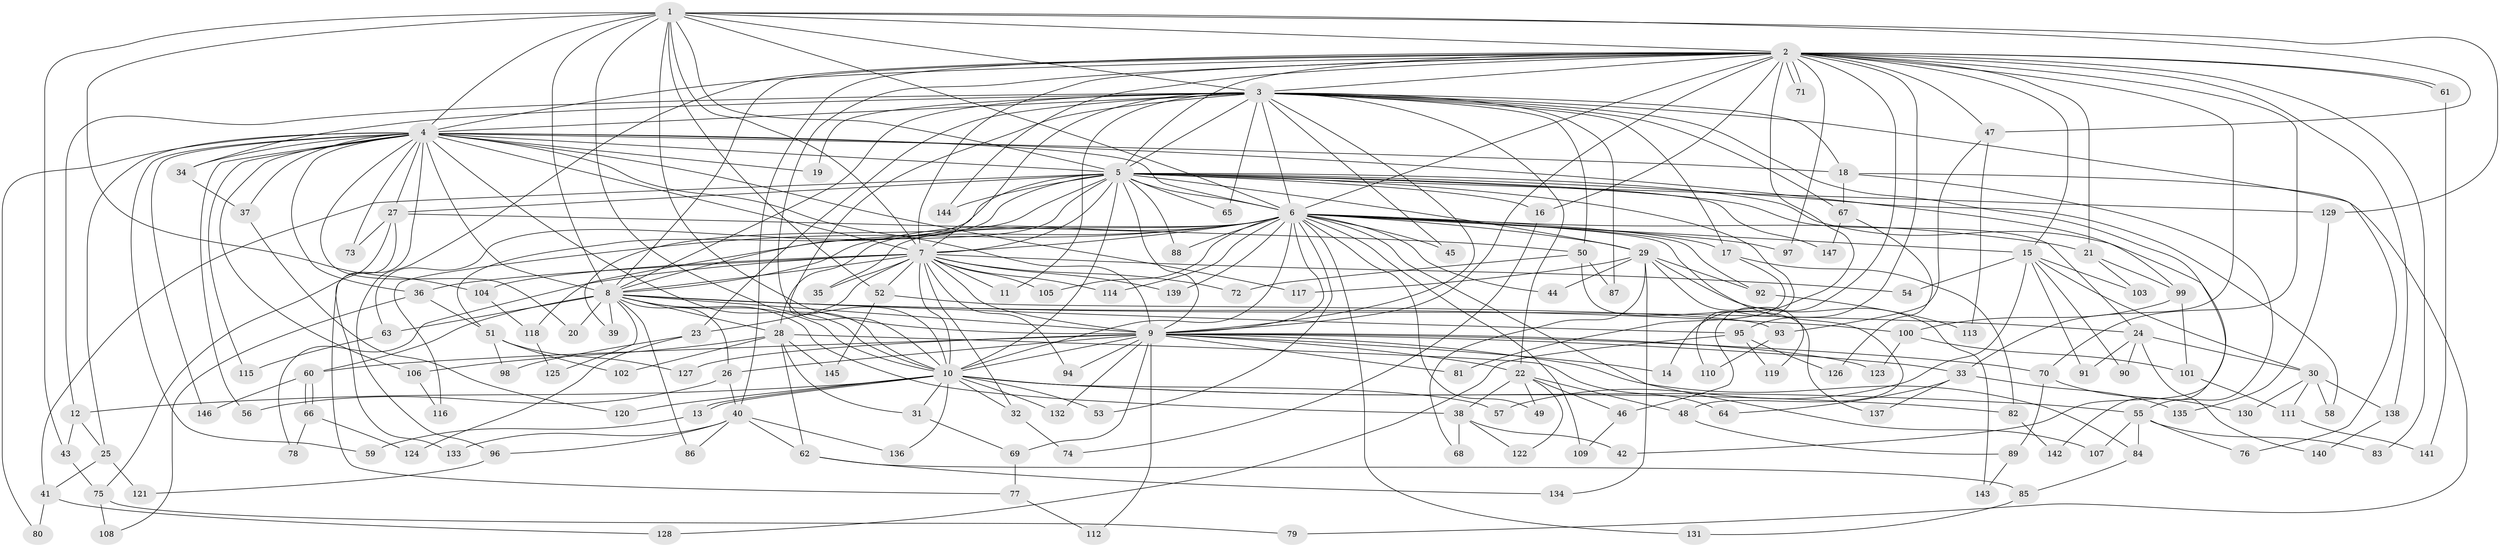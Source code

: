 // Generated by graph-tools (version 1.1) at 2025/43/03/09/25 04:43:58]
// undirected, 147 vertices, 319 edges
graph export_dot {
graph [start="1"]
  node [color=gray90,style=filled];
  1;
  2;
  3;
  4;
  5;
  6;
  7;
  8;
  9;
  10;
  11;
  12;
  13;
  14;
  15;
  16;
  17;
  18;
  19;
  20;
  21;
  22;
  23;
  24;
  25;
  26;
  27;
  28;
  29;
  30;
  31;
  32;
  33;
  34;
  35;
  36;
  37;
  38;
  39;
  40;
  41;
  42;
  43;
  44;
  45;
  46;
  47;
  48;
  49;
  50;
  51;
  52;
  53;
  54;
  55;
  56;
  57;
  58;
  59;
  60;
  61;
  62;
  63;
  64;
  65;
  66;
  67;
  68;
  69;
  70;
  71;
  72;
  73;
  74;
  75;
  76;
  77;
  78;
  79;
  80;
  81;
  82;
  83;
  84;
  85;
  86;
  87;
  88;
  89;
  90;
  91;
  92;
  93;
  94;
  95;
  96;
  97;
  98;
  99;
  100;
  101;
  102;
  103;
  104;
  105;
  106;
  107;
  108;
  109;
  110;
  111;
  112;
  113;
  114;
  115;
  116;
  117;
  118;
  119;
  120;
  121;
  122;
  123;
  124;
  125;
  126;
  127;
  128;
  129;
  130;
  131;
  132;
  133;
  134;
  135;
  136;
  137;
  138;
  139;
  140;
  141;
  142;
  143;
  144;
  145;
  146;
  147;
  1 -- 2;
  1 -- 3;
  1 -- 4;
  1 -- 5;
  1 -- 6;
  1 -- 7;
  1 -- 8;
  1 -- 9;
  1 -- 10;
  1 -- 43;
  1 -- 47;
  1 -- 52;
  1 -- 104;
  1 -- 129;
  2 -- 3;
  2 -- 4;
  2 -- 5;
  2 -- 6;
  2 -- 7;
  2 -- 8;
  2 -- 9;
  2 -- 10;
  2 -- 14;
  2 -- 15;
  2 -- 16;
  2 -- 21;
  2 -- 33;
  2 -- 40;
  2 -- 46;
  2 -- 47;
  2 -- 61;
  2 -- 61;
  2 -- 70;
  2 -- 71;
  2 -- 71;
  2 -- 83;
  2 -- 95;
  2 -- 96;
  2 -- 97;
  2 -- 138;
  2 -- 144;
  3 -- 4;
  3 -- 5;
  3 -- 6;
  3 -- 7;
  3 -- 8;
  3 -- 9;
  3 -- 10;
  3 -- 11;
  3 -- 12;
  3 -- 17;
  3 -- 18;
  3 -- 19;
  3 -- 22;
  3 -- 23;
  3 -- 34;
  3 -- 42;
  3 -- 45;
  3 -- 50;
  3 -- 65;
  3 -- 67;
  3 -- 76;
  3 -- 87;
  4 -- 5;
  4 -- 6;
  4 -- 7;
  4 -- 8;
  4 -- 9;
  4 -- 10;
  4 -- 18;
  4 -- 19;
  4 -- 20;
  4 -- 25;
  4 -- 27;
  4 -- 34;
  4 -- 36;
  4 -- 37;
  4 -- 56;
  4 -- 59;
  4 -- 73;
  4 -- 77;
  4 -- 80;
  4 -- 99;
  4 -- 106;
  4 -- 115;
  4 -- 117;
  4 -- 146;
  5 -- 6;
  5 -- 7;
  5 -- 8;
  5 -- 9;
  5 -- 10;
  5 -- 16;
  5 -- 24;
  5 -- 27;
  5 -- 29;
  5 -- 39;
  5 -- 41;
  5 -- 51;
  5 -- 58;
  5 -- 63;
  5 -- 65;
  5 -- 88;
  5 -- 110;
  5 -- 129;
  5 -- 142;
  5 -- 144;
  5 -- 147;
  6 -- 7;
  6 -- 8;
  6 -- 9;
  6 -- 10;
  6 -- 15;
  6 -- 17;
  6 -- 21;
  6 -- 28;
  6 -- 29;
  6 -- 35;
  6 -- 44;
  6 -- 45;
  6 -- 48;
  6 -- 49;
  6 -- 53;
  6 -- 88;
  6 -- 92;
  6 -- 97;
  6 -- 105;
  6 -- 107;
  6 -- 109;
  6 -- 114;
  6 -- 116;
  6 -- 118;
  6 -- 131;
  6 -- 139;
  7 -- 8;
  7 -- 9;
  7 -- 10;
  7 -- 11;
  7 -- 23;
  7 -- 32;
  7 -- 35;
  7 -- 36;
  7 -- 52;
  7 -- 54;
  7 -- 72;
  7 -- 78;
  7 -- 94;
  7 -- 104;
  7 -- 105;
  7 -- 114;
  7 -- 139;
  8 -- 9;
  8 -- 10;
  8 -- 20;
  8 -- 24;
  8 -- 26;
  8 -- 28;
  8 -- 38;
  8 -- 39;
  8 -- 60;
  8 -- 63;
  8 -- 86;
  8 -- 95;
  8 -- 100;
  8 -- 125;
  9 -- 10;
  9 -- 14;
  9 -- 22;
  9 -- 26;
  9 -- 33;
  9 -- 60;
  9 -- 69;
  9 -- 70;
  9 -- 81;
  9 -- 84;
  9 -- 94;
  9 -- 112;
  9 -- 123;
  9 -- 127;
  9 -- 132;
  10 -- 12;
  10 -- 13;
  10 -- 13;
  10 -- 31;
  10 -- 32;
  10 -- 53;
  10 -- 55;
  10 -- 57;
  10 -- 82;
  10 -- 120;
  10 -- 132;
  10 -- 136;
  12 -- 25;
  12 -- 43;
  13 -- 59;
  15 -- 30;
  15 -- 54;
  15 -- 57;
  15 -- 90;
  15 -- 91;
  15 -- 103;
  16 -- 74;
  17 -- 81;
  17 -- 82;
  18 -- 55;
  18 -- 67;
  18 -- 79;
  21 -- 99;
  21 -- 103;
  22 -- 38;
  22 -- 46;
  22 -- 48;
  22 -- 49;
  22 -- 122;
  23 -- 98;
  23 -- 124;
  24 -- 30;
  24 -- 90;
  24 -- 91;
  24 -- 140;
  25 -- 41;
  25 -- 121;
  26 -- 40;
  26 -- 56;
  27 -- 50;
  27 -- 73;
  27 -- 75;
  27 -- 133;
  28 -- 31;
  28 -- 62;
  28 -- 64;
  28 -- 102;
  28 -- 106;
  28 -- 145;
  29 -- 44;
  29 -- 68;
  29 -- 92;
  29 -- 117;
  29 -- 119;
  29 -- 134;
  29 -- 143;
  30 -- 58;
  30 -- 111;
  30 -- 130;
  30 -- 138;
  31 -- 69;
  32 -- 74;
  33 -- 64;
  33 -- 135;
  33 -- 137;
  34 -- 37;
  36 -- 51;
  36 -- 108;
  37 -- 120;
  38 -- 42;
  38 -- 68;
  38 -- 122;
  40 -- 62;
  40 -- 86;
  40 -- 96;
  40 -- 133;
  40 -- 136;
  41 -- 80;
  41 -- 128;
  43 -- 75;
  46 -- 109;
  47 -- 93;
  47 -- 113;
  48 -- 89;
  50 -- 72;
  50 -- 87;
  50 -- 137;
  51 -- 98;
  51 -- 102;
  51 -- 127;
  52 -- 93;
  52 -- 145;
  55 -- 76;
  55 -- 83;
  55 -- 84;
  55 -- 107;
  60 -- 66;
  60 -- 66;
  60 -- 146;
  61 -- 141;
  62 -- 85;
  62 -- 134;
  63 -- 115;
  66 -- 78;
  66 -- 124;
  67 -- 126;
  67 -- 147;
  69 -- 77;
  70 -- 89;
  70 -- 130;
  75 -- 79;
  75 -- 108;
  77 -- 112;
  82 -- 142;
  84 -- 85;
  85 -- 131;
  89 -- 143;
  92 -- 113;
  93 -- 110;
  95 -- 119;
  95 -- 126;
  95 -- 128;
  96 -- 121;
  99 -- 100;
  99 -- 101;
  100 -- 101;
  100 -- 123;
  101 -- 111;
  104 -- 118;
  106 -- 116;
  111 -- 141;
  118 -- 125;
  129 -- 135;
  138 -- 140;
}
